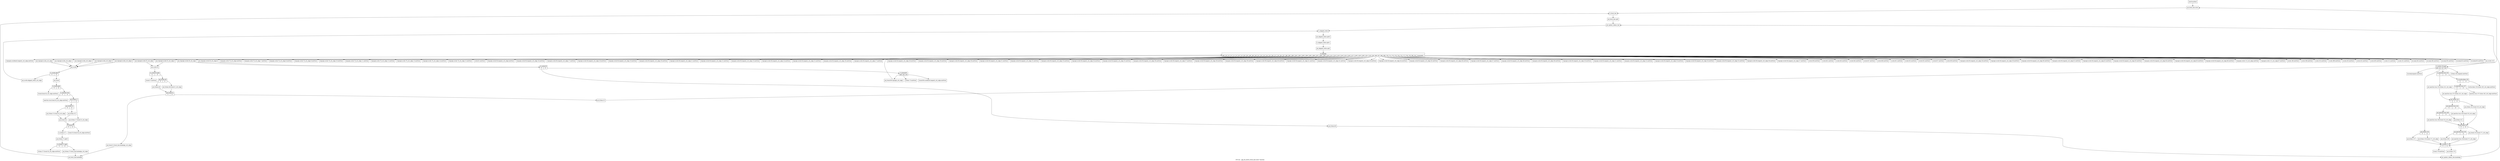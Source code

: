 digraph "CFG for '_cpp_lex_direct_fresh_line.outer' function" {
	label="CFG for '_cpp_lex_direct_fresh_line.outer' function";

	Node0xa1f8550 [shape=record,label="{newFuncRoot}"];
	Node0xa1f8550 -> Node0xa1fa5d0;
	Node0xa1f85a0 [shape=record,label="{trigraph.sw.default.loopexit_crit_edge.exitStub}"];
	Node0xa1f85f0 [shape=record,label="{trigraph.sw.bb.79_crit_edge.exitStub}"];
	Node0xa1f8640 [shape=record,label="{trigraph.sw.bb.79_crit_edge.7.exitStub}"];
	Node0xa1f8690 [shape=record,label="{trigraph.sw.bb.79_crit_edge.8.exitStub}"];
	Node0xa1f86e0 [shape=record,label="{trigraph.sw.bb.79_crit_edge.9.exitStub}"];
	Node0xa1f8730 [shape=record,label="{trigraph.sw.bb.79_crit_edge.10.exitStub}"];
	Node0xa1f8780 [shape=record,label="{trigraph.sw.bb.79_crit_edge.11.exitStub}"];
	Node0xa1f87d0 [shape=record,label="{trigraph.sw.bb.79_crit_edge.12.exitStub}"];
	Node0xa1f8820 [shape=record,label="{trigraph.sw.bb.79_crit_edge.13.exitStub}"];
	Node0xa1f8870 [shape=record,label="{trigraph.sw.bb.79_crit_edge.14.exitStub}"];
	Node0xa1f88c0 [shape=record,label="{trigraph.sw.bb.79_crit_edge.15.exitStub}"];
	Node0xa1f8910 [shape=record,label="{sw.bb.81.exitStub}"];
	Node0xa1f8960 [shape=record,label="{trigraph.sw.bb.94.loopexit_crit_edge.exitStub}"];
	Node0xa1f89b0 [shape=record,label="{trigraph.sw.bb.94.loopexit_crit_edge.16.exitStub}"];
	Node0xa1f8a00 [shape=record,label="{trigraph.sw.bb.94.loopexit_crit_edge.17.exitStub}"];
	Node0xa1f8a50 [shape=record,label="{trigraph.sw.bb.94.loopexit_crit_edge.18.exitStub}"];
	Node0xa1f8aa0 [shape=record,label="{trigraph.sw.bb.94.loopexit_crit_edge.19.exitStub}"];
	Node0xa1f8af0 [shape=record,label="{trigraph.sw.bb.94.loopexit_crit_edge.20.exitStub}"];
	Node0xa1f8b40 [shape=record,label="{trigraph.sw.bb.94.loopexit_crit_edge.21.exitStub}"];
	Node0xa1f8b90 [shape=record,label="{trigraph.sw.bb.94.loopexit_crit_edge.22.exitStub}"];
	Node0xa1f8be0 [shape=record,label="{trigraph.sw.bb.94.loopexit_crit_edge.23.exitStub}"];
	Node0xa1f8c30 [shape=record,label="{trigraph.sw.bb.94.loopexit_crit_edge.24.exitStub}"];
	Node0xa1f8c80 [shape=record,label="{trigraph.sw.bb.94.loopexit_crit_edge.25.exitStub}"];
	Node0xa1f8cd0 [shape=record,label="{trigraph.sw.bb.94.loopexit_crit_edge.26.exitStub}"];
	Node0xa1f8d20 [shape=record,label="{trigraph.sw.bb.94.loopexit_crit_edge.27.exitStub}"];
	Node0xa1f8d70 [shape=record,label="{trigraph.sw.bb.94.loopexit_crit_edge.28.exitStub}"];
	Node0xa1f8dc0 [shape=record,label="{trigraph.sw.bb.94.loopexit_crit_edge.29.exitStub}"];
	Node0xa1f8e10 [shape=record,label="{trigraph.sw.bb.94.loopexit_crit_edge.30.exitStub}"];
	Node0xa1f8e60 [shape=record,label="{trigraph.sw.bb.94.loopexit_crit_edge.31.exitStub}"];
	Node0xa1f8eb0 [shape=record,label="{trigraph.sw.bb.94.loopexit_crit_edge.32.exitStub}"];
	Node0xa1f8f00 [shape=record,label="{trigraph.sw.bb.94.loopexit_crit_edge.33.exitStub}"];
	Node0xa1f8f50 [shape=record,label="{trigraph.sw.bb.94.loopexit_crit_edge.34.exitStub}"];
	Node0xa1f8fa0 [shape=record,label="{trigraph.sw.bb.94.loopexit_crit_edge.35.exitStub}"];
	Node0xa1f8ff0 [shape=record,label="{trigraph.sw.bb.94.loopexit_crit_edge.36.exitStub}"];
	Node0xa1f9040 [shape=record,label="{trigraph.sw.bb.94.loopexit_crit_edge.37.exitStub}"];
	Node0xa1f9090 [shape=record,label="{trigraph.sw.bb.94.loopexit_crit_edge.38.exitStub}"];
	Node0xa1f90e0 [shape=record,label="{trigraph.sw.bb.94.loopexit_crit_edge.39.exitStub}"];
	Node0xa1f9130 [shape=record,label="{trigraph.sw.bb.94.loopexit_crit_edge.40.exitStub}"];
	Node0xa1f9180 [shape=record,label="{trigraph.sw.bb.94.loopexit_crit_edge.41.exitStub}"];
	Node0xa1f91d0 [shape=record,label="{trigraph.sw.bb.94.loopexit_crit_edge.42.exitStub}"];
	Node0xa1f9220 [shape=record,label="{trigraph.sw.bb.94.loopexit_crit_edge.43.exitStub}"];
	Node0xa1f9270 [shape=record,label="{trigraph.sw.bb.94.loopexit_crit_edge.44.exitStub}"];
	Node0xa1f92c0 [shape=record,label="{trigraph.sw.bb.94.loopexit_crit_edge.45.exitStub}"];
	Node0xa1f9310 [shape=record,label="{trigraph.sw.bb.94.loopexit_crit_edge.46.exitStub}"];
	Node0xa1f9360 [shape=record,label="{trigraph.sw.bb.94.loopexit_crit_edge.47.exitStub}"];
	Node0xa1f93b0 [shape=record,label="{trigraph.sw.bb.94.loopexit_crit_edge.48.exitStub}"];
	Node0xa1f9400 [shape=record,label="{trigraph.sw.bb.94.loopexit_crit_edge.49.exitStub}"];
	Node0xa1f9450 [shape=record,label="{trigraph.sw.bb.94.loopexit_crit_edge.50.exitStub}"];
	Node0xa1f94a0 [shape=record,label="{trigraph.sw.bb.94.loopexit_crit_edge.51.exitStub}"];
	Node0xa1f94f0 [shape=record,label="{trigraph.sw.bb.94.loopexit_crit_edge.52.exitStub}"];
	Node0xa1f9540 [shape=record,label="{trigraph.sw.bb.94.loopexit_crit_edge.53.exitStub}"];
	Node0xa1f9590 [shape=record,label="{trigraph.sw.bb.94.loopexit_crit_edge.54.exitStub}"];
	Node0xa1f95e0 [shape=record,label="{trigraph.sw.bb.94.loopexit_crit_edge.55.exitStub}"];
	Node0xa1f9630 [shape=record,label="{trigraph.sw.bb.94.loopexit_crit_edge.56.exitStub}"];
	Node0xa1f9680 [shape=record,label="{trigraph.sw.bb.94.loopexit_crit_edge.57.exitStub}"];
	Node0xa1f96d0 [shape=record,label="{trigraph.sw.bb.94.loopexit_crit_edge.58.exitStub}"];
	Node0xa1f9720 [shape=record,label="{trigraph.sw.bb.94.loopexit_crit_edge.59.exitStub}"];
	Node0xa1f9770 [shape=record,label="{trigraph.sw.bb.94.loopexit_crit_edge.60.exitStub}"];
	Node0xa1f97c0 [shape=record,label="{trigraph.sw.bb.94.loopexit_crit_edge.61.exitStub}"];
	Node0xa1f9810 [shape=record,label="{trigraph.sw.bb.94.loopexit_crit_edge.62.exitStub}"];
	Node0xa1f9860 [shape=record,label="{trigraph.sw.bb.94.loopexit_crit_edge.63.exitStub}"];
	Node0xa1f98b0 [shape=record,label="{trigraph.sw.bb.94.loopexit_crit_edge.64.exitStub}"];
	Node0xa1f9900 [shape=record,label="{trigraph.sw.bb.94.loopexit_crit_edge.65.exitStub}"];
	Node0xa1f9950 [shape=record,label="{trigraph.sw.bb.94.loopexit_crit_edge.66.exitStub}"];
	Node0xa1f99a0 [shape=record,label="{trigraph.sw.bb.113_crit_edge.exitStub}"];
	Node0xa1f99f0 [shape=record,label="{trigraph.sw.bb.113_crit_edge.67.exitStub}"];
	Node0xa1f9a40 [shape=record,label="{sw.bb.180.exitStub}"];
	Node0xa1f9a90 [shape=record,label="{sw.bb.269.exitStub}"];
	Node0xa1f9ae0 [shape=record,label="{sw.bb.325.exitStub}"];
	Node0xa1f9b30 [shape=record,label="{sw.bb.389.exitStub}"];
	Node0xa1f9b80 [shape=record,label="{sw.bb.433.exitStub}"];
	Node0xa1f9bd0 [shape=record,label="{sw.bb.452.exitStub}"];
	Node0xa1f9c20 [shape=record,label="{sw.bb.493.exitStub}"];
	Node0xa1f9c70 [shape=record,label="{sw.bb.512.exitStub}"];
	Node0xa1f9cc0 [shape=record,label="{sw.bb.531.exitStub}"];
	Node0xa1f9d10 [shape=record,label="{do.body.565.exitStub}"];
	Node0xa1f9d60 [shape=record,label="{do.body.580.exitStub}"];
	Node0xa1f9db0 [shape=record,label="{do.body.595.exitStub}"];
	Node0xa1f9e00 [shape=record,label="{do.body.610.exitStub}"];
	Node0xa1f9e50 [shape=record,label="{do.body.625.exitStub}"];
	Node0xa1f9ea0 [shape=record,label="{sw.bb.639.exitStub}"];
	Node0xa1f9ef0 [shape=record,label="{sw.bb.641.exitStub}"];
	Node0xa1f9f40 [shape=record,label="{sw.bb.643.exitStub}"];
	Node0xa1f9f90 [shape=record,label="{sw.bb.645.exitStub}"];
	Node0xa1f9fe0 [shape=record,label="{sw.bb.647.exitStub}"];
	Node0xa1fa030 [shape=record,label="{sw.bb.649.exitStub}"];
	Node0xa1fa080 [shape=record,label="{sw.bb.651.exitStub}"];
	Node0xa1fa0d0 [shape=record,label="{sw.bb.653.exitStub}"];
	Node0xa1fa120 [shape=record,label="{sw.bb.655.exitStub}"];
	Node0xa1fa170 [shape=record,label="{sw.bb.657.exitStub}"];
	Node0xa1fa1c0 [shape=record,label="{sw.bb.659.exitStub}"];
	Node0xa1fa210 [shape=record,label="{do.body.loopexit.exitStub}"];
	Node0xa1fa260 [shape=record,label="{if.then.165.loopexit.exitStub}"];
	Node0xa1fa2b0 [shape=record,label="{lor.lhs.false.135.if.else.162_crit_edge.exitStub}"];
	Node0xa1fa300 [shape=record,label="{land.lhs.true.137.if.else.162_crit_edge.exitStub}"];
	Node0xa1fa350 [shape=record,label="{if.end.179.exitStub}"];
	Node0xa1fa3a0 [shape=record,label="{if.then.72.exitStub}"];
	Node0xa1fa3f0 [shape=record,label="{if.end.69.sw.default.loopexit_crit_edge.exitStub}"];
	Node0xa1fa440 [shape=record,label="{if.end.57.exitStub}"];
	Node0xa1fa490 [shape=record,label="{if.end.if.end.34_crit_edge.exitStub}"];
	Node0xa1fa4e0 [shape=record,label="{land.lhs.true.if.end.34_crit_edge.exitStub}"];
	Node0xa1fa530 [shape=record,label="{if.end.25.if.end.34_crit_edge.exitStub}"];
	Node0xa1fa580 [shape=record,label="{if.then.27.if.end.34_crit_edge.exitStub}"];
	Node0xa1fa5d0 [shape=record,label="{pd_fresh_line.outer}"];
	Node0xa1fa5d0 -> Node0xa1fa620;
	Node0xa1fa620 [shape=record,label="{it_fresh_line}"];
	Node0xa1fa620 -> Node0xf0acef0;
	Node0xf0acef0 [shape=record,label="{pd_fresh_line.split}"];
	Node0xf0acef0 -> Node0xa1fa670;
	Node0xa1fa670 [shape=record,label="{pd_update_tokens_line}"];
	Node0xa1fa670 -> Node0xa1fa6c0;
	Node0xa1fa6c0 [shape=record,label="{it_skipped_white}"];
	Node0xa1fa6c0 -> Node0xefe4df0;
	Node0xefe4df0 [shape=record,label="{pd_skipped_white.split2}"];
	Node0xefe4df0 -> Node0xefe51a0;
	Node0xefe51a0 [shape=record,label="{it_skipped_white.split1}"];
	Node0xefe51a0 -> Node0xf0acb80;
	Node0xf0acb80 [shape=record,label="{pd_skipped_white.split}"];
	Node0xf0acb80 -> Node0xa1fa710;
	Node0xa1fa710 [shape=record,label="{it_trigraph|{<s0>def|<s1>32|<s2>9|<s3>12|<s4>11|<s5>0|<s6>10|<s7>13|<s8>63|<s9>92|<s10>48|<s11>49|<s12>50|<s13>51|<s14>52|<s15>53|<s16>54|<s17>55|<s18>56|<s19>57|<s20>76|<s21>95|<s22>97|<s23>98|<s24>99|<s25>100|<s26>101|<s27>102|<s28>103|<s29>104|<s30>105|<s31>106|<s32>107|<s33>108|<s34>109|<s35>110|<s36>111|<s37>112|<s38>113|<s39>114|<s40>115|<s41>116|<s42>117|<s43>118|<s44>119|<s45>120|<s46>121|<s47>122|<s48>65|<s49>66|<s50>67|<s51>68|<s52>69|<s53>70|<s54>71|<s55>72|<s56>73|<s57>74|<s58>75|<s59>77|<s60>78|<s61>79|<s62>80|<s63>81|<s64>truncated...}}"];
	Node0xa1fa710:s0 -> Node0xa1f85a0;
	Node0xa1fa710:s1 -> Node0xa1fb4d0;
	Node0xa1fa710:s2 -> Node0xa1fb480;
	Node0xa1fa710:s3 -> Node0xa1fb430;
	Node0xa1fa710:s4 -> Node0xa1fb3e0;
	Node0xa1fa710:s5 -> Node0xa1fb390;
	Node0xa1fa710:s6 -> Node0xa1fb110;
	Node0xa1fa710:s7 -> Node0xa1fb0c0;
	Node0xa1fa710:s8 -> Node0xa1faee0;
	Node0xa1fa710:s9 -> Node0xa1fae90;
	Node0xa1fa710:s10 -> Node0xa1f85f0;
	Node0xa1fa710:s11 -> Node0xa1f8640;
	Node0xa1fa710:s12 -> Node0xa1f8690;
	Node0xa1fa710:s13 -> Node0xa1f86e0;
	Node0xa1fa710:s14 -> Node0xa1f8730;
	Node0xa1fa710:s15 -> Node0xa1f8780;
	Node0xa1fa710:s16 -> Node0xa1f87d0;
	Node0xa1fa710:s17 -> Node0xa1f8820;
	Node0xa1fa710:s18 -> Node0xa1f8870;
	Node0xa1fa710:s19 -> Node0xa1f88c0;
	Node0xa1fa710:s20 -> Node0xa1f8910;
	Node0xa1fa710:s21 -> Node0xa1f8960;
	Node0xa1fa710:s22 -> Node0xa1f89b0;
	Node0xa1fa710:s23 -> Node0xa1f8a00;
	Node0xa1fa710:s24 -> Node0xa1f8a50;
	Node0xa1fa710:s25 -> Node0xa1f8aa0;
	Node0xa1fa710:s26 -> Node0xa1f8af0;
	Node0xa1fa710:s27 -> Node0xa1f8b40;
	Node0xa1fa710:s28 -> Node0xa1f8b90;
	Node0xa1fa710:s29 -> Node0xa1f8be0;
	Node0xa1fa710:s30 -> Node0xa1f8c30;
	Node0xa1fa710:s31 -> Node0xa1f8c80;
	Node0xa1fa710:s32 -> Node0xa1f8cd0;
	Node0xa1fa710:s33 -> Node0xa1f8d20;
	Node0xa1fa710:s34 -> Node0xa1f8d70;
	Node0xa1fa710:s35 -> Node0xa1f8dc0;
	Node0xa1fa710:s36 -> Node0xa1f8e10;
	Node0xa1fa710:s37 -> Node0xa1f8e60;
	Node0xa1fa710:s38 -> Node0xa1f8eb0;
	Node0xa1fa710:s39 -> Node0xa1f8f00;
	Node0xa1fa710:s40 -> Node0xa1f8f50;
	Node0xa1fa710:s41 -> Node0xa1f8fa0;
	Node0xa1fa710:s42 -> Node0xa1f8ff0;
	Node0xa1fa710:s43 -> Node0xa1f9040;
	Node0xa1fa710:s44 -> Node0xa1f9090;
	Node0xa1fa710:s45 -> Node0xa1f90e0;
	Node0xa1fa710:s46 -> Node0xa1f9130;
	Node0xa1fa710:s47 -> Node0xa1f9180;
	Node0xa1fa710:s48 -> Node0xa1f91d0;
	Node0xa1fa710:s49 -> Node0xa1f9220;
	Node0xa1fa710:s50 -> Node0xa1f9270;
	Node0xa1fa710:s51 -> Node0xa1f92c0;
	Node0xa1fa710:s52 -> Node0xa1f9310;
	Node0xa1fa710:s53 -> Node0xa1f9360;
	Node0xa1fa710:s54 -> Node0xa1f93b0;
	Node0xa1fa710:s55 -> Node0xa1f9400;
	Node0xa1fa710:s56 -> Node0xa1f9450;
	Node0xa1fa710:s57 -> Node0xa1f94a0;
	Node0xa1fa710:s58 -> Node0xa1f94f0;
	Node0xa1fa710:s59 -> Node0xa1f9540;
	Node0xa1fa710:s60 -> Node0xa1f9590;
	Node0xa1fa710:s61 -> Node0xa1f95e0;
	Node0xa1fa710:s62 -> Node0xa1f9630;
	Node0xa1fa710:s63 -> Node0xa1f9680;
	Node0xa1fa710:s64 -> Node0xa1f96d0;
	Node0xa1fa710:s64 -> Node0xa1f9720;
	Node0xa1fa710:s64 -> Node0xa1f9770;
	Node0xa1fa710:s64 -> Node0xa1f97c0;
	Node0xa1fa710:s64 -> Node0xa1f9810;
	Node0xa1fa710:s64 -> Node0xa1f9860;
	Node0xa1fa710:s64 -> Node0xa1f98b0;
	Node0xa1fa710:s64 -> Node0xa1f9900;
	Node0xa1fa710:s64 -> Node0xa1f9950;
	Node0xa1fa710:s64 -> Node0xa1f99a0;
	Node0xa1fa710:s64 -> Node0xa1f99f0;
	Node0xa1fa710:s64 -> Node0xa1fa760;
	Node0xa1fa710:s64 -> Node0xa1f9a40;
	Node0xa1fa710:s64 -> Node0xa1f9a90;
	Node0xa1fa710:s64 -> Node0xa1f9ae0;
	Node0xa1fa710:s64 -> Node0xa1f9b30;
	Node0xa1fa710:s64 -> Node0xa1f9b80;
	Node0xa1fa710:s64 -> Node0xa1f9bd0;
	Node0xa1fa710:s64 -> Node0xa1f9c20;
	Node0xa1fa710:s64 -> Node0xa1f9c70;
	Node0xa1fa710:s64 -> Node0xa1f9cc0;
	Node0xa1fa710:s64 -> Node0xa1f9d10;
	Node0xa1fa710:s64 -> Node0xa1f9d60;
	Node0xa1fa710:s64 -> Node0xa1f9db0;
	Node0xa1fa710:s64 -> Node0xa1f9e00;
	Node0xa1fa710:s64 -> Node0xa1f9e50;
	Node0xa1fa710:s64 -> Node0xa1f9ea0;
	Node0xa1fa710:s64 -> Node0xa1f9ef0;
	Node0xa1fa710:s64 -> Node0xa1f9f40;
	Node0xa1fa710:s64 -> Node0xa1f9f90;
	Node0xa1fa710:s64 -> Node0xa1f9fe0;
	Node0xa1fa710:s64 -> Node0xa1fa030;
	Node0xa1fa710:s64 -> Node0xa1fa080;
	Node0xa1fa710:s64 -> Node0xa1fa0d0;
	Node0xa1fa710:s64 -> Node0xa1fa120;
	Node0xa1fa710:s64 -> Node0xa1fa170;
	Node0xa1fa710:s64 -> Node0xa1fa1c0;
	Node0xa1fa760 [shape=record,label="{pd_sw.bb.119}"];
	Node0xa1fa760 -> Node0xf0adf10;
	Node0xf0adf10 [shape=record,label="{it_sw.bb.119.split|{<s0>def|<s1>42|<s2>47|<s3>61}}"];
	Node0xf0adf10:s0 -> Node0xa1fa210;
	Node0xf0adf10:s1 -> Node0xa1fad00;
	Node0xf0adf10:s2 -> Node0xa1fa7b0;
	Node0xf0adf10:s3 -> Node0xa1fa260;
	Node0xa1fa7b0 [shape=record,label="{it_land.lhs.true.132|{<s0>T|<s1>F}}"];
	Node0xa1fa7b0:s0 -> Node0xa1fa8f0;
	Node0xa1fa7b0:s1 -> Node0xa1fa800;
	Node0xa1fa800 [shape=record,label="{it_lor.lhs.false.135|{<s0>T|<s1>F}}"];
	Node0xa1fa800:s0 -> Node0xa1fa850;
	Node0xa1fa800:s1 -> Node0xa1fa2b0;
	Node0xa1fa850 [shape=record,label="{it_land.lhs.true.137|{<s0>T|<s1>F}}"];
	Node0xa1fa850:s0 -> Node0xa1fa8a0;
	Node0xa1fa850:s1 -> Node0xa1fa300;
	Node0xa1fa8a0 [shape=record,label="{pd_land.lhs.true.137.if.then.141_crit_edge}"];
	Node0xa1fa8a0 -> Node0xa1fa940;
	Node0xa1fa8f0 [shape=record,label="{pd_land.lhs.true.132.if.then.141_crit_edge}"];
	Node0xa1fa8f0 -> Node0xa1fa940;
	Node0xa1fa940 [shape=record,label="{pd_if.then.141|{<s0>T|<s1>F}}"];
	Node0xa1fa940:s0 -> Node0xa1fa9e0;
	Node0xa1fa940:s1 -> Node0xa1fa990;
	Node0xa1fa990 [shape=record,label="{pd_if.then.141.if.end.153_crit_edge}"];
	Node0xa1fa990 -> Node0xa1fab70;
	Node0xa1fa9e0 [shape=record,label="{pd_land.lhs.true.145|{<s0>T|<s1>F}}"];
	Node0xa1fa9e0:s0 -> Node0xa1faa80;
	Node0xa1fa9e0:s1 -> Node0xa1faa30;
	Node0xa1faa30 [shape=record,label="{pd_land.lhs.true.145.if.end.153_crit_edge}"];
	Node0xa1faa30 -> Node0xa1fab70;
	Node0xa1faa80 [shape=record,label="{pd_land.lhs.true.149|{<s0>T|<s1>F}}"];
	Node0xa1faa80:s0 -> Node0xa1fab20;
	Node0xa1faa80:s1 -> Node0xa1faad0;
	Node0xa1faad0 [shape=record,label="{pd_if.then.151}"];
	Node0xa1faad0 -> Node0xa1fab70;
	Node0xa1fab20 [shape=record,label="{pd_land.lhs.true.149.if.end.153_crit_edge}"];
	Node0xa1fab20 -> Node0xa1fab70;
	Node0xa1fab70 [shape=record,label="{pd_if.end.153|{<s0>T|<s1>F}}"];
	Node0xa1fab70:s0 -> Node0xa1fac10;
	Node0xa1fab70:s1 -> Node0xa1fabc0;
	Node0xa1fabc0 [shape=record,label="{pd_if.end.153.if.end.171_crit_edge}"];
	Node0xa1fabc0 -> Node0xa1fadf0;
	Node0xa1fac10 [shape=record,label="{pd_land.lhs.true.156|{<s0>T|<s1>F}}"];
	Node0xa1fac10:s0 -> Node0xa1facb0;
	Node0xa1fac10:s1 -> Node0xa1fac60;
	Node0xa1fac60 [shape=record,label="{pd_land.lhs.true.156.if.end.171_crit_edge}"];
	Node0xa1fac60 -> Node0xa1fadf0;
	Node0xa1facb0 [shape=record,label="{pd_if.then.160}"];
	Node0xa1facb0 -> Node0xa1fadf0;
	Node0xa1fad00 [shape=record,label="{pd_if.then.124|{<s0>T|<s1>F}}"];
	Node0xa1fad00:s0 -> Node0xa1fada0;
	Node0xa1fad00:s1 -> Node0xa1fad50;
	Node0xa1fad50 [shape=record,label="{pd_if.then.124.if.end.171_crit_edge}"];
	Node0xa1fad50 -> Node0xa1fadf0;
	Node0xa1fada0 [shape=record,label="{pd_if.then.127}"];
	Node0xa1fada0 -> Node0xa1fadf0;
	Node0xa1fadf0 [shape=record,label="{it_if.end.171|{<s0>T|<s1>F}}"];
	Node0xa1fadf0:s0 -> Node0xa1fa350;
	Node0xa1fadf0:s1 -> Node0xa1fae40;
	Node0xa1fae40 [shape=record,label="{pd_if.then.174}"];
	Node0xa1fae40 -> Node0xa1fb070;
	Node0xa1fae90 [shape=record,label="{pd_trigraph.sw.bb.59_crit_edge.6}"];
	Node0xa1fae90 -> Node0xa1faf30;
	Node0xa1faee0 [shape=record,label="{pd_trigraph.sw.bb.59_crit_edge}"];
	Node0xa1faee0 -> Node0xa1faf30;
	Node0xa1faf30 [shape=record,label="{it_sw.bb.59|{<s0>T|<s1>F}}"];
	Node0xa1faf30:s0 -> Node0xa1fb020;
	Node0xa1faf30:s1 -> Node0xa1faf80;
	Node0xa1faf80 [shape=record,label="{it_if.end.69|{<s0>def|<s1>63|<s2>92}}"];
	Node0xa1faf80:s0 -> Node0xa1fafd0;
	Node0xa1faf80:s1 -> Node0xa1fa3a0;
	Node0xa1faf80:s2 -> Node0xa1fa3f0;
	Node0xa1fafd0 [shape=record,label="{pd_if.end.69.trigraph_crit_edge}"];
	Node0xa1fafd0 -> Node0xa1fa710;
	Node0xa1fb020 [shape=record,label="{pd_if.then.66}"];
	Node0xa1fb020 -> Node0xa1fb070;
	Node0xa1fb070 [shape=record,label="{pd_update_tokens_line.backedge}"];
	Node0xa1fb070 -> Node0xa1fa670;
	Node0xa1fb0c0 [shape=record,label="{pd_trigraph.sw.bb.35_crit_edge.5}"];
	Node0xa1fb0c0 -> Node0xa1fb160;
	Node0xa1fb110 [shape=record,label="{pd_trigraph.sw.bb.35_crit_edge}"];
	Node0xa1fb110 -> Node0xa1fb160;
	Node0xa1fb160 [shape=record,label="{pd_sw.bb.35}"];
	Node0xa1fb160 -> Node0xf0adff0;
	Node0xf0adff0 [shape=record,label="{it_sw.bb.35.split|{<s0>T|<s1>F}}"];
	Node0xf0adff0:s0 -> Node0xa1fa440;
	Node0xf0adff0:s1 -> Node0xa1fb1b0;
	Node0xa1fb1b0 [shape=record,label="{pd_if.then.40|{<s0>T|<s1>F}}"];
	Node0xa1fb1b0:s0 -> Node0xa1fb250;
	Node0xa1fb1b0:s1 -> Node0xa1fb200;
	Node0xa1fb200 [shape=record,label="{pd_if.then.40.if.end.51_crit_edge}"];
	Node0xa1fb200 -> Node0xa1fb2a0;
	Node0xa1fb250 [shape=record,label="{pd_if.then.46}"];
	Node0xa1fb250 -> Node0xa1fb2a0;
	Node0xa1fb2a0 [shape=record,label="{pd_if.end.51|{<s0>T|<s1>F}}"];
	Node0xa1fb2a0:s0 -> Node0xa1fb340;
	Node0xa1fb2a0:s1 -> Node0xa1fb2f0;
	Node0xa1fb2f0 [shape=record,label="{pd_if.then.53}"];
	Node0xa1fb2f0 -> Node0xa1fa5d0;
	Node0xa1fb340 [shape=record,label="{pd_if.end.51.fresh_line.backedge_crit_edge}"];
	Node0xa1fb340 -> Node0xa1fb8e0;
	Node0xa1fb390 [shape=record,label="{pd_trigraph.sw.bb_crit_edge.4}"];
	Node0xa1fb390 -> Node0xa1fb520;
	Node0xa1fb3e0 [shape=record,label="{pd_trigraph.sw.bb_crit_edge.3}"];
	Node0xa1fb3e0 -> Node0xa1fb520;
	Node0xa1fb430 [shape=record,label="{pd_trigraph.sw.bb_crit_edge.2}"];
	Node0xa1fb430 -> Node0xa1fb520;
	Node0xa1fb480 [shape=record,label="{pd_trigraph.sw.bb_crit_edge.1}"];
	Node0xa1fb480 -> Node0xa1fb520;
	Node0xa1fb4d0 [shape=record,label="{pd_trigraph.sw.bb_crit_edge}"];
	Node0xa1fb4d0 -> Node0xa1fb520;
	Node0xa1fb520 [shape=record,label="{pd_sw.bb}"];
	Node0xa1fb520 -> Node0xf178800;
	Node0xf178800 [shape=record,label="{it_sw.bb.split|{<s0>T|<s1>F}}"];
	Node0xf178800:s0 -> Node0xa1fb930;
	Node0xf178800:s1 -> Node0xa1fb570;
	Node0xa1fb570 [shape=record,label="{pd_if.end}"];
	Node0xa1fb570 -> Node0xf1789d0;
	Node0xf1789d0 [shape=record,label="{it_if.end.split|{<s0>T|<s1>F}}"];
	Node0xf1789d0:s0 -> Node0xa1fa490;
	Node0xf1789d0:s1 -> Node0xa1fb5c0;
	Node0xa1fb5c0 [shape=record,label="{it_land.lhs.true|{<s0>T|<s1>F}}"];
	Node0xa1fb5c0:s0 -> Node0xa1fa4e0;
	Node0xa1fb5c0:s1 -> Node0xa1fb610;
	Node0xa1fb610 [shape=record,label="{pd_if.then.17|{<s0>T|<s1>F}}"];
	Node0xa1fb610:s0 -> Node0xa1fb6b0;
	Node0xa1fb610:s1 -> Node0xa1fb660;
	Node0xa1fb660 [shape=record,label="{pd_if.then.17.if.end.25_crit_edge}"];
	Node0xa1fb660 -> Node0xa1fb7f0;
	Node0xa1fb6b0 [shape=record,label="{pd_if.then.21|{<s0>T|<s1>F}}"];
	Node0xa1fb6b0:s0 -> Node0xa1fb750;
	Node0xa1fb6b0:s1 -> Node0xa1fb700;
	Node0xa1fb700 [shape=record,label="{pd_if.then.23}"];
	Node0xa1fb700 -> Node0xa1fb7a0;
	Node0xa1fb750 [shape=record,label="{pd_if.then.21.if.end.24_crit_edge}"];
	Node0xa1fb750 -> Node0xa1fb7a0;
	Node0xa1fb7a0 [shape=record,label="{pd_if.end.24}"];
	Node0xa1fb7a0 -> Node0xa1fb7f0;
	Node0xa1fb7f0 [shape=record,label="{it_if.end.25|{<s0>T|<s1>F}}"];
	Node0xa1fb7f0:s0 -> Node0xa1fb840;
	Node0xa1fb7f0:s1 -> Node0xa1fa530;
	Node0xa1fb840 [shape=record,label="{it_if.then.27}"];
	Node0xa1fb840 -> Node0xf178d30;
	Node0xf178d30 [shape=record,label="{pd_if.then.27.split3}"];
	Node0xf178d30 -> Node0xf178ba0;
	Node0xf178ba0 [shape=record,label="{it_if.then.27.split|{<s0>T|<s1>F}}"];
	Node0xf178ba0:s0 -> Node0xa1fa580;
	Node0xf178ba0:s1 -> Node0xa1fb890;
	Node0xa1fb890 [shape=record,label="{pd_if.then.27.fresh_line.backedge_crit_edge}"];
	Node0xa1fb890 -> Node0xa1fb8e0;
	Node0xa1fb8e0 [shape=record,label="{pd_fresh_line.backedge}"];
	Node0xa1fb8e0 -> Node0xa1fa620;
	Node0xa1fb930 [shape=record,label="{pd_sw.bb.skipped_white_crit_edge}"];
	Node0xa1fb930 -> Node0xa1fa6c0;
}
